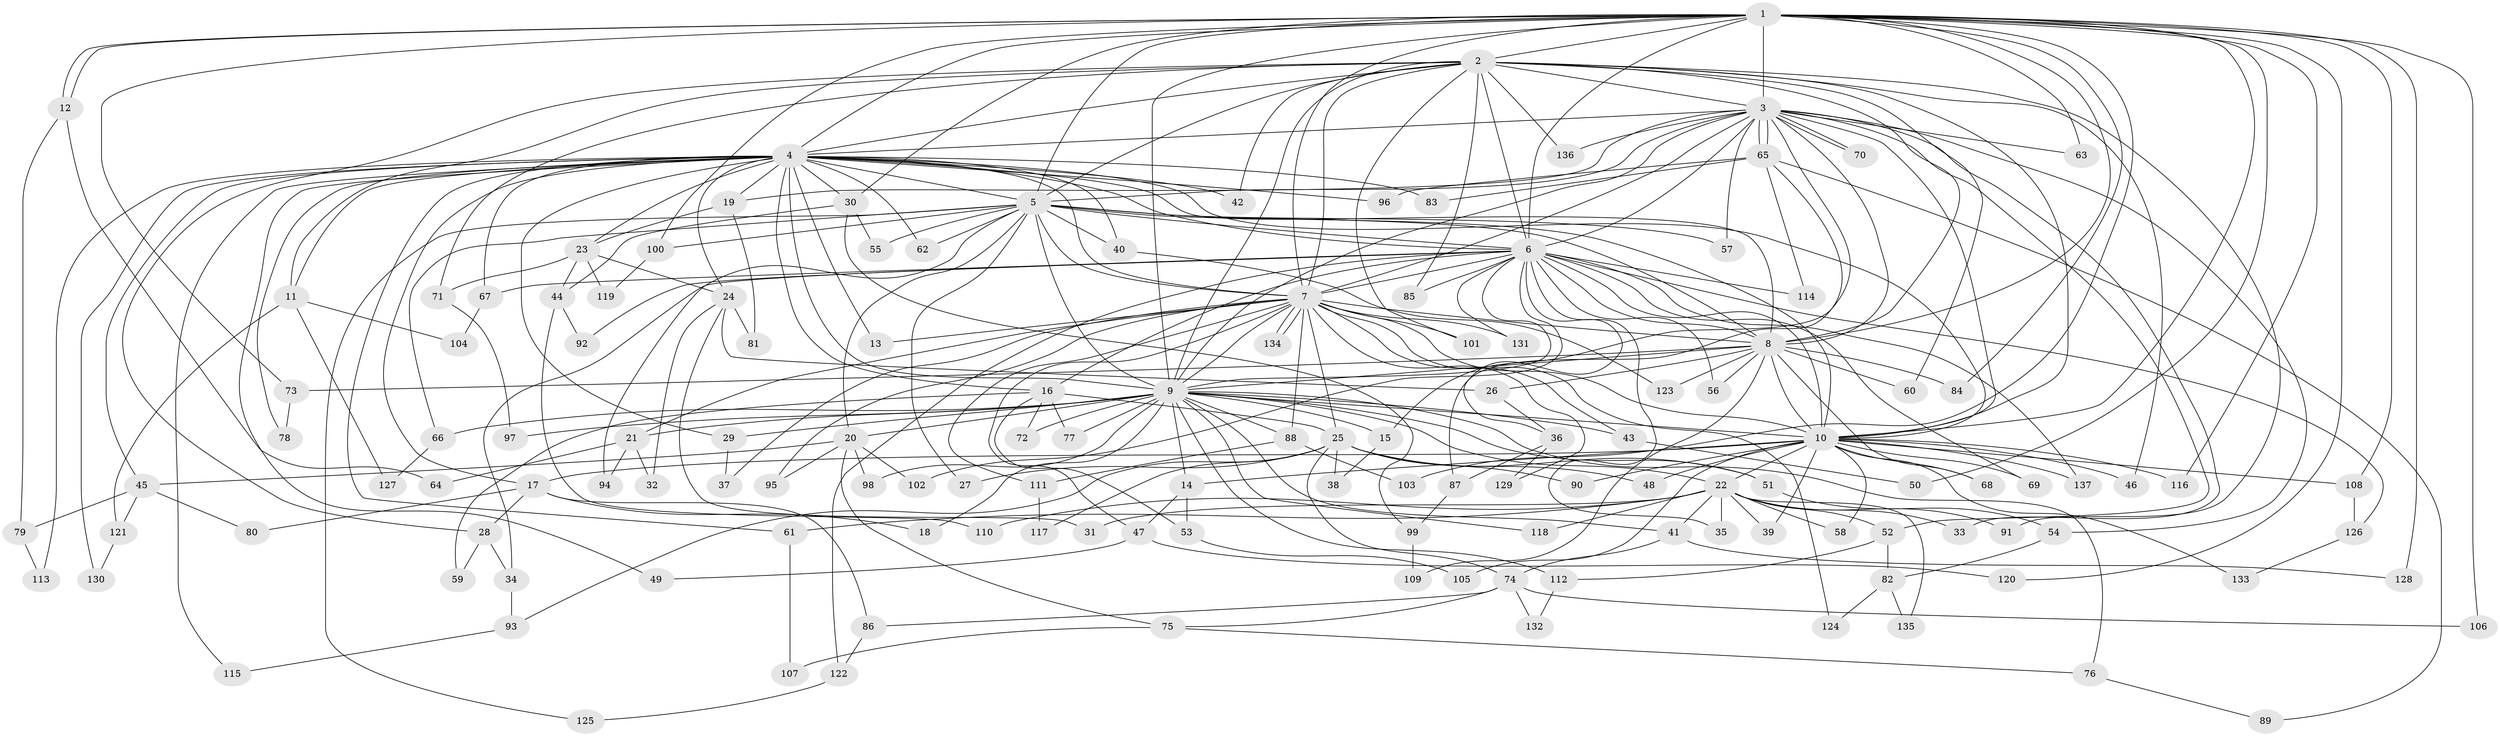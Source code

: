 // coarse degree distribution, {17: 0.014492753623188406, 12: 0.028985507246376812, 30: 0.014492753623188406, 23: 0.014492753623188406, 18: 0.014492753623188406, 11: 0.028985507246376812, 9: 0.028985507246376812, 4: 0.07246376811594203, 3: 0.17391304347826086, 2: 0.391304347826087, 8: 0.028985507246376812, 6: 0.028985507246376812, 5: 0.07246376811594203, 14: 0.014492753623188406, 7: 0.028985507246376812, 1: 0.043478260869565216}
// Generated by graph-tools (version 1.1) at 2025/49/03/04/25 22:49:33]
// undirected, 137 vertices, 299 edges
graph export_dot {
  node [color=gray90,style=filled];
  1;
  2;
  3;
  4;
  5;
  6;
  7;
  8;
  9;
  10;
  11;
  12;
  13;
  14;
  15;
  16;
  17;
  18;
  19;
  20;
  21;
  22;
  23;
  24;
  25;
  26;
  27;
  28;
  29;
  30;
  31;
  32;
  33;
  34;
  35;
  36;
  37;
  38;
  39;
  40;
  41;
  42;
  43;
  44;
  45;
  46;
  47;
  48;
  49;
  50;
  51;
  52;
  53;
  54;
  55;
  56;
  57;
  58;
  59;
  60;
  61;
  62;
  63;
  64;
  65;
  66;
  67;
  68;
  69;
  70;
  71;
  72;
  73;
  74;
  75;
  76;
  77;
  78;
  79;
  80;
  81;
  82;
  83;
  84;
  85;
  86;
  87;
  88;
  89;
  90;
  91;
  92;
  93;
  94;
  95;
  96;
  97;
  98;
  99;
  100;
  101;
  102;
  103;
  104;
  105;
  106;
  107;
  108;
  109;
  110;
  111;
  112;
  113;
  114;
  115;
  116;
  117;
  118;
  119;
  120;
  121;
  122;
  123;
  124;
  125;
  126;
  127;
  128;
  129;
  130;
  131;
  132;
  133;
  134;
  135;
  136;
  137;
  1 -- 2;
  1 -- 3;
  1 -- 4;
  1 -- 5;
  1 -- 6;
  1 -- 7;
  1 -- 8;
  1 -- 9;
  1 -- 10;
  1 -- 12;
  1 -- 12;
  1 -- 30;
  1 -- 50;
  1 -- 63;
  1 -- 73;
  1 -- 84;
  1 -- 100;
  1 -- 103;
  1 -- 106;
  1 -- 108;
  1 -- 116;
  1 -- 120;
  1 -- 128;
  2 -- 3;
  2 -- 4;
  2 -- 5;
  2 -- 6;
  2 -- 7;
  2 -- 8;
  2 -- 9;
  2 -- 10;
  2 -- 11;
  2 -- 28;
  2 -- 42;
  2 -- 46;
  2 -- 60;
  2 -- 71;
  2 -- 85;
  2 -- 91;
  2 -- 101;
  2 -- 136;
  3 -- 4;
  3 -- 5;
  3 -- 6;
  3 -- 7;
  3 -- 8;
  3 -- 9;
  3 -- 10;
  3 -- 15;
  3 -- 19;
  3 -- 33;
  3 -- 52;
  3 -- 54;
  3 -- 57;
  3 -- 63;
  3 -- 65;
  3 -- 65;
  3 -- 70;
  3 -- 70;
  3 -- 136;
  4 -- 5;
  4 -- 6;
  4 -- 7;
  4 -- 8;
  4 -- 9;
  4 -- 10;
  4 -- 11;
  4 -- 13;
  4 -- 16;
  4 -- 17;
  4 -- 19;
  4 -- 23;
  4 -- 24;
  4 -- 29;
  4 -- 30;
  4 -- 40;
  4 -- 42;
  4 -- 45;
  4 -- 49;
  4 -- 61;
  4 -- 62;
  4 -- 67;
  4 -- 78;
  4 -- 83;
  4 -- 96;
  4 -- 113;
  4 -- 115;
  4 -- 130;
  5 -- 6;
  5 -- 7;
  5 -- 8;
  5 -- 9;
  5 -- 10;
  5 -- 20;
  5 -- 27;
  5 -- 40;
  5 -- 55;
  5 -- 57;
  5 -- 62;
  5 -- 66;
  5 -- 94;
  5 -- 100;
  5 -- 125;
  6 -- 7;
  6 -- 8;
  6 -- 9;
  6 -- 10;
  6 -- 16;
  6 -- 34;
  6 -- 35;
  6 -- 36;
  6 -- 56;
  6 -- 67;
  6 -- 69;
  6 -- 85;
  6 -- 92;
  6 -- 102;
  6 -- 114;
  6 -- 122;
  6 -- 126;
  6 -- 131;
  6 -- 137;
  7 -- 8;
  7 -- 9;
  7 -- 10;
  7 -- 13;
  7 -- 21;
  7 -- 25;
  7 -- 37;
  7 -- 43;
  7 -- 47;
  7 -- 88;
  7 -- 95;
  7 -- 101;
  7 -- 111;
  7 -- 124;
  7 -- 129;
  7 -- 131;
  7 -- 134;
  7 -- 134;
  8 -- 9;
  8 -- 10;
  8 -- 26;
  8 -- 56;
  8 -- 60;
  8 -- 68;
  8 -- 73;
  8 -- 84;
  8 -- 109;
  8 -- 123;
  9 -- 10;
  9 -- 14;
  9 -- 15;
  9 -- 18;
  9 -- 20;
  9 -- 21;
  9 -- 22;
  9 -- 29;
  9 -- 41;
  9 -- 43;
  9 -- 51;
  9 -- 66;
  9 -- 72;
  9 -- 76;
  9 -- 77;
  9 -- 88;
  9 -- 97;
  9 -- 98;
  9 -- 112;
  9 -- 118;
  10 -- 14;
  10 -- 17;
  10 -- 22;
  10 -- 39;
  10 -- 46;
  10 -- 48;
  10 -- 58;
  10 -- 68;
  10 -- 69;
  10 -- 90;
  10 -- 105;
  10 -- 108;
  10 -- 116;
  10 -- 133;
  10 -- 137;
  11 -- 104;
  11 -- 121;
  11 -- 127;
  12 -- 64;
  12 -- 79;
  14 -- 47;
  14 -- 53;
  15 -- 38;
  16 -- 25;
  16 -- 53;
  16 -- 59;
  16 -- 72;
  16 -- 77;
  17 -- 18;
  17 -- 28;
  17 -- 80;
  17 -- 86;
  19 -- 23;
  19 -- 81;
  20 -- 45;
  20 -- 75;
  20 -- 95;
  20 -- 98;
  20 -- 102;
  21 -- 32;
  21 -- 64;
  21 -- 94;
  22 -- 31;
  22 -- 33;
  22 -- 35;
  22 -- 39;
  22 -- 41;
  22 -- 52;
  22 -- 58;
  22 -- 61;
  22 -- 91;
  22 -- 110;
  22 -- 118;
  22 -- 135;
  23 -- 24;
  23 -- 44;
  23 -- 71;
  23 -- 119;
  24 -- 26;
  24 -- 31;
  24 -- 32;
  24 -- 81;
  25 -- 27;
  25 -- 38;
  25 -- 48;
  25 -- 51;
  25 -- 74;
  25 -- 90;
  25 -- 93;
  25 -- 117;
  26 -- 36;
  28 -- 34;
  28 -- 59;
  29 -- 37;
  30 -- 44;
  30 -- 55;
  30 -- 99;
  34 -- 93;
  36 -- 87;
  36 -- 129;
  40 -- 123;
  41 -- 74;
  41 -- 128;
  43 -- 50;
  44 -- 92;
  44 -- 110;
  45 -- 79;
  45 -- 80;
  45 -- 121;
  47 -- 49;
  47 -- 120;
  51 -- 54;
  52 -- 82;
  52 -- 112;
  53 -- 105;
  54 -- 82;
  61 -- 107;
  65 -- 83;
  65 -- 87;
  65 -- 89;
  65 -- 96;
  65 -- 114;
  66 -- 127;
  67 -- 104;
  71 -- 97;
  73 -- 78;
  74 -- 75;
  74 -- 86;
  74 -- 106;
  74 -- 132;
  75 -- 76;
  75 -- 107;
  76 -- 89;
  79 -- 113;
  82 -- 124;
  82 -- 135;
  86 -- 122;
  87 -- 99;
  88 -- 103;
  88 -- 111;
  93 -- 115;
  99 -- 109;
  100 -- 119;
  108 -- 126;
  111 -- 117;
  112 -- 132;
  121 -- 130;
  122 -- 125;
  126 -- 133;
}
